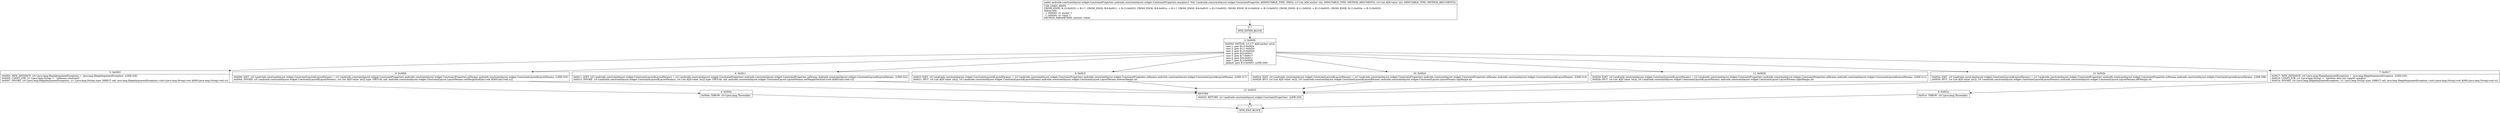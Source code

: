 digraph "CFG forandroidx.constraintlayout.widget.ConstraintProperties.margin(II)Landroidx\/constraintlayout\/widget\/ConstraintProperties;" {
Node_0 [shape=record,label="{0\:\ ?|MTH_ENTER_BLOCK\l}"];
Node_2 [shape=record,label="{2\:\ 0x0000|0x0000: SWITCH  (r3 I:?? A[D('anchor' int)])\l case 1: goto B:12:0x002e\l case 2: goto B:11:0x0029\l case 3: goto B:10:0x0024\l case 4: goto B:9:0x001f\l case 5: goto B:7:0x0017\l case 6: goto B:6:0x0011\l case 7: goto B:5:0x000b\l default: goto B:3:0x0003  (LINE:306)\l}"];
Node_3 [shape=record,label="{3\:\ 0x0003|0x0003: NEW_INSTANCE  (r0 I:java.lang.IllegalArgumentException) =  java.lang.IllegalArgumentException  (LINE:328)\l0x0005: CONST_STR  (r1 I:java.lang.String) =  \"unknown constraint\" \l0x0007: INVOKE  (r0 I:java.lang.IllegalArgumentException), (r1 I:java.lang.String) type: DIRECT call: java.lang.IllegalArgumentException.\<init\>(java.lang.String):void A[MD:(java.lang.String):void (c)]\l}"];
Node_4 [shape=record,label="{4\:\ 0x000a|0x000a: THROW  (r0 I:java.lang.Throwable) \l}"];
Node_1 [shape=record,label="{1\:\ ?|MTH_EXIT_BLOCK\l}"];
Node_5 [shape=record,label="{5\:\ 0x000b|0x000b: IGET  (r0 I:androidx.constraintlayout.widget.ConstraintLayout$LayoutParams) = (r2 I:androidx.constraintlayout.widget.ConstraintProperties) androidx.constraintlayout.widget.ConstraintProperties.mParams androidx.constraintlayout.widget.ConstraintLayout$LayoutParams  (LINE:325)\l0x000d: INVOKE  (r0 I:androidx.constraintlayout.widget.ConstraintLayout$LayoutParams), (r4 I:int A[D('value' int)]) type: VIRTUAL call: androidx.constraintlayout.widget.ConstraintLayout.LayoutParams.setMarginEnd(int):void A[MD:(int):void (c)]\l}"];
Node_13 [shape=record,label="{13\:\ 0x0033|RETURN\l|0x0033: RETURN  (r2 I:androidx.constraintlayout.widget.ConstraintProperties)  (LINE:330)\l}"];
Node_6 [shape=record,label="{6\:\ 0x0011|0x0011: IGET  (r0 I:androidx.constraintlayout.widget.ConstraintLayout$LayoutParams) = (r2 I:androidx.constraintlayout.widget.ConstraintProperties) androidx.constraintlayout.widget.ConstraintProperties.mParams androidx.constraintlayout.widget.ConstraintLayout$LayoutParams  (LINE:322)\l0x0013: INVOKE  (r0 I:androidx.constraintlayout.widget.ConstraintLayout$LayoutParams), (r4 I:int A[D('value' int)]) type: VIRTUAL call: androidx.constraintlayout.widget.ConstraintLayout.LayoutParams.setMarginStart(int):void A[MD:(int):void (c)]\l}"];
Node_7 [shape=record,label="{7\:\ 0x0017|0x0017: NEW_INSTANCE  (r0 I:java.lang.IllegalArgumentException) =  java.lang.IllegalArgumentException  (LINE:320)\l0x0019: CONST_STR  (r1 I:java.lang.String) =  \"baseline does not support margins\" \l0x001b: INVOKE  (r0 I:java.lang.IllegalArgumentException), (r1 I:java.lang.String) type: DIRECT call: java.lang.IllegalArgumentException.\<init\>(java.lang.String):void A[MD:(java.lang.String):void (c)]\l}"];
Node_8 [shape=record,label="{8\:\ 0x001e|0x001e: THROW  (r0 I:java.lang.Throwable) \l}"];
Node_9 [shape=record,label="{9\:\ 0x001f|0x001f: IGET  (r0 I:androidx.constraintlayout.widget.ConstraintLayout$LayoutParams) = (r2 I:androidx.constraintlayout.widget.ConstraintProperties) androidx.constraintlayout.widget.ConstraintProperties.mParams androidx.constraintlayout.widget.ConstraintLayout$LayoutParams  (LINE:317)\l0x0021: IPUT  (r4 I:int A[D('value' int)]), (r0 I:androidx.constraintlayout.widget.ConstraintLayout$LayoutParams) androidx.constraintlayout.widget.ConstraintLayout.LayoutParams.bottomMargin int \l}"];
Node_10 [shape=record,label="{10\:\ 0x0024|0x0024: IGET  (r0 I:androidx.constraintlayout.widget.ConstraintLayout$LayoutParams) = (r2 I:androidx.constraintlayout.widget.ConstraintProperties) androidx.constraintlayout.widget.ConstraintProperties.mParams androidx.constraintlayout.widget.ConstraintLayout$LayoutParams  (LINE:314)\l0x0026: IPUT  (r4 I:int A[D('value' int)]), (r0 I:androidx.constraintlayout.widget.ConstraintLayout$LayoutParams) androidx.constraintlayout.widget.ConstraintLayout.LayoutParams.topMargin int \l}"];
Node_11 [shape=record,label="{11\:\ 0x0029|0x0029: IGET  (r0 I:androidx.constraintlayout.widget.ConstraintLayout$LayoutParams) = (r2 I:androidx.constraintlayout.widget.ConstraintProperties) androidx.constraintlayout.widget.ConstraintProperties.mParams androidx.constraintlayout.widget.ConstraintLayout$LayoutParams  (LINE:311)\l0x002b: IPUT  (r4 I:int A[D('value' int)]), (r0 I:androidx.constraintlayout.widget.ConstraintLayout$LayoutParams) androidx.constraintlayout.widget.ConstraintLayout.LayoutParams.rightMargin int \l}"];
Node_12 [shape=record,label="{12\:\ 0x002e|0x002e: IGET  (r0 I:androidx.constraintlayout.widget.ConstraintLayout$LayoutParams) = (r2 I:androidx.constraintlayout.widget.ConstraintProperties) androidx.constraintlayout.widget.ConstraintProperties.mParams androidx.constraintlayout.widget.ConstraintLayout$LayoutParams  (LINE:308)\l0x0030: IPUT  (r4 I:int A[D('value' int)]), (r0 I:androidx.constraintlayout.widget.ConstraintLayout$LayoutParams) androidx.constraintlayout.widget.ConstraintLayout.LayoutParams.leftMargin int \l}"];
MethodNode[shape=record,label="{public androidx.constraintlayout.widget.ConstraintProperties androidx.constraintlayout.widget.ConstraintProperties.margin((r2 'this' I:androidx.constraintlayout.widget.ConstraintProperties A[IMMUTABLE_TYPE, THIS]), (r3 I:int A[D('anchor' int), IMMUTABLE_TYPE, METHOD_ARGUMENT]), (r4 I:int A[D('value' int), IMMUTABLE_TYPE, METHOD_ARGUMENT]))  | USE_LINES_HINTS\lCROSS_EDGE: B:13:0x0033 \-\> B:1:?, CROSS_EDGE: B:6:0x0011 \-\> B:13:0x0033, CROSS_EDGE: B:8:0x001e \-\> B:1:?, CROSS_EDGE: B:9:0x001f \-\> B:13:0x0033, CROSS_EDGE: B:10:0x0024 \-\> B:13:0x0033, CROSS_EDGE: B:11:0x0029 \-\> B:13:0x0033, CROSS_EDGE: B:12:0x002e \-\> B:13:0x0033\lDebug Info:\l  \-1 \-0x0045: r3 'anchor' I\l  \-1 \-0x0045: r4 'value' I\lMETHOD_PARAMETERS: [anchor, value]\l}"];
MethodNode -> Node_0;Node_0 -> Node_2;
Node_2 -> Node_3;
Node_2 -> Node_5;
Node_2 -> Node_6;
Node_2 -> Node_7;
Node_2 -> Node_9;
Node_2 -> Node_10;
Node_2 -> Node_11;
Node_2 -> Node_12;
Node_3 -> Node_4;
Node_4 -> Node_1;
Node_5 -> Node_13;
Node_13 -> Node_1;
Node_6 -> Node_13;
Node_7 -> Node_8;
Node_8 -> Node_1;
Node_9 -> Node_13;
Node_10 -> Node_13;
Node_11 -> Node_13;
Node_12 -> Node_13;
}

